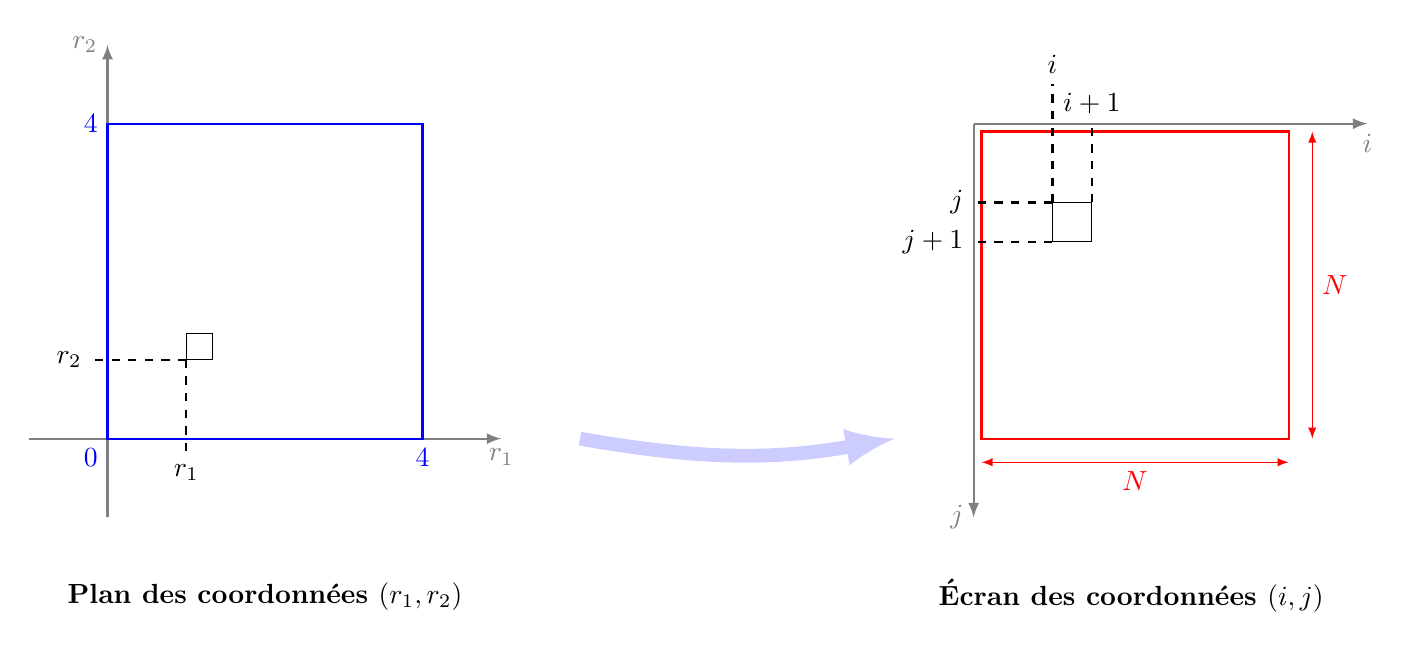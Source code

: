 \begin{tikzpicture}

\begin{scope}[xshift=-2cm,yshift=-2cm]

       \draw[->,>=latex,thick,gray] (-1,0) -- (5,0) node[below]{$r_1$};
       \draw[->,>=latex,thick,gray] (0,-1) -- (0,5) node[left]{$r_2$};

       \draw[thick,blue] (0,0) rectangle ++(4,4);
   
		\node[blue, below left] at (0,0) {$0$};		
		\node[blue, below ] at (4,0) {$4$};		
		\node[blue, left] at (0,4) {$4$};		

	   \draw (1,1) rectangle ++(0.5*0.66,0.5*0.66);

       \draw[thick,dashed] (1,1) -- (1,-0.2) node[below] {$r_1$};
       \draw[thick,dashed] (1,1) -- (-0.2,1) node[left] {$r_2$};

\end{scope}


\begin{scope}[xshift=9cm,yshift=2cm]

       \draw[thick,red] (0.1,-0.1) rectangle (4,-4);

       \draw[->,>=latex,thick,gray] (0,0) -- ++(5,0) node[below]{$i$};
       \draw[->,>=latex,thick,gray] (0,0) -- ++(0,-5) node[left]{$j$};

	\draw[<->,>=latex,red] (0.1,-4.3) -- ++(3.9,0) node[midway,below] {$N$};
	\draw[<->,>=latex,red] (4.3,-0.1) -- ++(0,-3.9) node[midway,right] {$N$};

	\draw (1,-1) rectangle ++(0.5,-0.5);

       \draw[thick,dashed] (1,-1) -- (1,0.5) node[above] {$i$};
       \draw[thick,dashed] (1,-1) -- (0,-1) node[left] {$j$};
       \draw[thick,dashed] (1.5,-1) -- (1.5,0) node[above] {$i+1$};
       \draw[thick,dashed] (1,-1.5) -- (0,-1.5) node[left] {$j+1$};

\end{scope}

\draw [->,>=latex,blue!20,ultra thick,line width=5] (4,-2) to[bend right=10] ++(4,0);

\node at (0,-4) {\bf Plan des coordonn\'ees $(r_1,r_2)$};
\node at (11,-4) {\bf \'Ecran des coordonn\'ees $(i,j)$};

\end{tikzpicture} 
